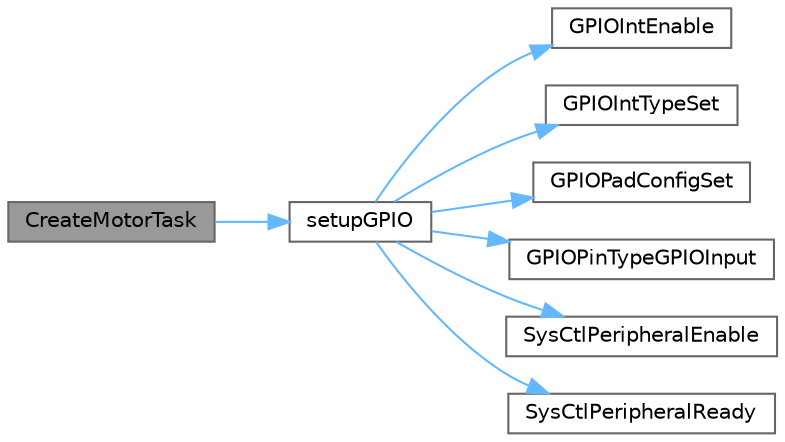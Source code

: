 digraph "CreateMotorTask"
{
 // LATEX_PDF_SIZE
  bgcolor="transparent";
  edge [fontname=Helvetica,fontsize=10,labelfontname=Helvetica,labelfontsize=10];
  node [fontname=Helvetica,fontsize=10,shape=box,height=0.2,width=0.4];
  rankdir="LR";
  Node1 [id="Node000001",label="CreateMotorTask",height=0.2,width=0.4,color="gray40", fillcolor="grey60", style="filled", fontcolor="black",tooltip=" "];
  Node1 -> Node2 [id="edge1_Node000001_Node000002",color="steelblue1",style="solid",tooltip=" "];
  Node2 [id="Node000002",label="setupGPIO",height=0.2,width=0.4,color="grey40", fillcolor="white", style="filled",URL="$group__motorHardwareSetup.html#gaa60d58b0f9f8cc0527aa37681ff98911",tooltip=" "];
  Node2 -> Node3 [id="edge2_Node000002_Node000003",color="steelblue1",style="solid",tooltip=" "];
  Node3 [id="Node000003",label="GPIOIntEnable",height=0.2,width=0.4,color="grey40", fillcolor="white", style="filled",URL="$gpio_8h.html#ae868bfdb80cca669a3bf42d9be1a3853",tooltip=" "];
  Node2 -> Node4 [id="edge3_Node000002_Node000004",color="steelblue1",style="solid",tooltip=" "];
  Node4 [id="Node000004",label="GPIOIntTypeSet",height=0.2,width=0.4,color="grey40", fillcolor="white", style="filled",URL="$gpio_8h.html#ad98083fe7f4ce6c4e7daf004768dec1d",tooltip=" "];
  Node2 -> Node5 [id="edge4_Node000002_Node000005",color="steelblue1",style="solid",tooltip=" "];
  Node5 [id="Node000005",label="GPIOPadConfigSet",height=0.2,width=0.4,color="grey40", fillcolor="white", style="filled",URL="$gpio_8h.html#a7749e568bfe1149571943528639539fe",tooltip=" "];
  Node2 -> Node6 [id="edge5_Node000002_Node000006",color="steelblue1",style="solid",tooltip=" "];
  Node6 [id="Node000006",label="GPIOPinTypeGPIOInput",height=0.2,width=0.4,color="grey40", fillcolor="white", style="filled",URL="$gpio_8h.html#aaedc6de230b54aba6c47f3923c3e5ba2",tooltip=" "];
  Node2 -> Node7 [id="edge6_Node000002_Node000007",color="steelblue1",style="solid",tooltip=" "];
  Node7 [id="Node000007",label="SysCtlPeripheralEnable",height=0.2,width=0.4,color="grey40", fillcolor="white", style="filled",URL="$group__sysctl__api.html#ga2fbae61db465e1d861a62785d28e3ad6",tooltip=" "];
  Node2 -> Node8 [id="edge7_Node000002_Node000008",color="steelblue1",style="solid",tooltip=" "];
  Node8 [id="Node000008",label="SysCtlPeripheralReady",height=0.2,width=0.4,color="grey40", fillcolor="white", style="filled",URL="$group__sysctl__api.html#ga7ddf1f06376894c31e5596f562c299ac",tooltip=" "];
}
